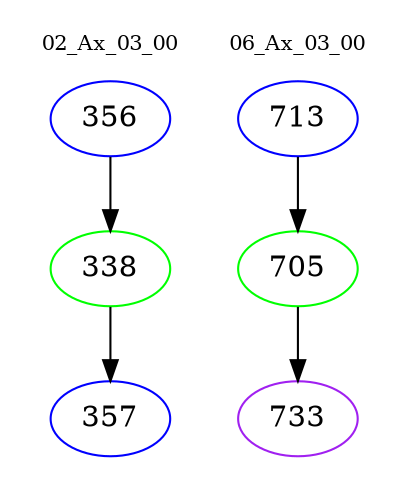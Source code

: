 digraph{
subgraph cluster_0 {
color = white
label = "02_Ax_03_00";
fontsize=10;
T0_356 [label="356", color="blue"]
T0_356 -> T0_338 [color="black"]
T0_338 [label="338", color="green"]
T0_338 -> T0_357 [color="black"]
T0_357 [label="357", color="blue"]
}
subgraph cluster_1 {
color = white
label = "06_Ax_03_00";
fontsize=10;
T1_713 [label="713", color="blue"]
T1_713 -> T1_705 [color="black"]
T1_705 [label="705", color="green"]
T1_705 -> T1_733 [color="black"]
T1_733 [label="733", color="purple"]
}
}
